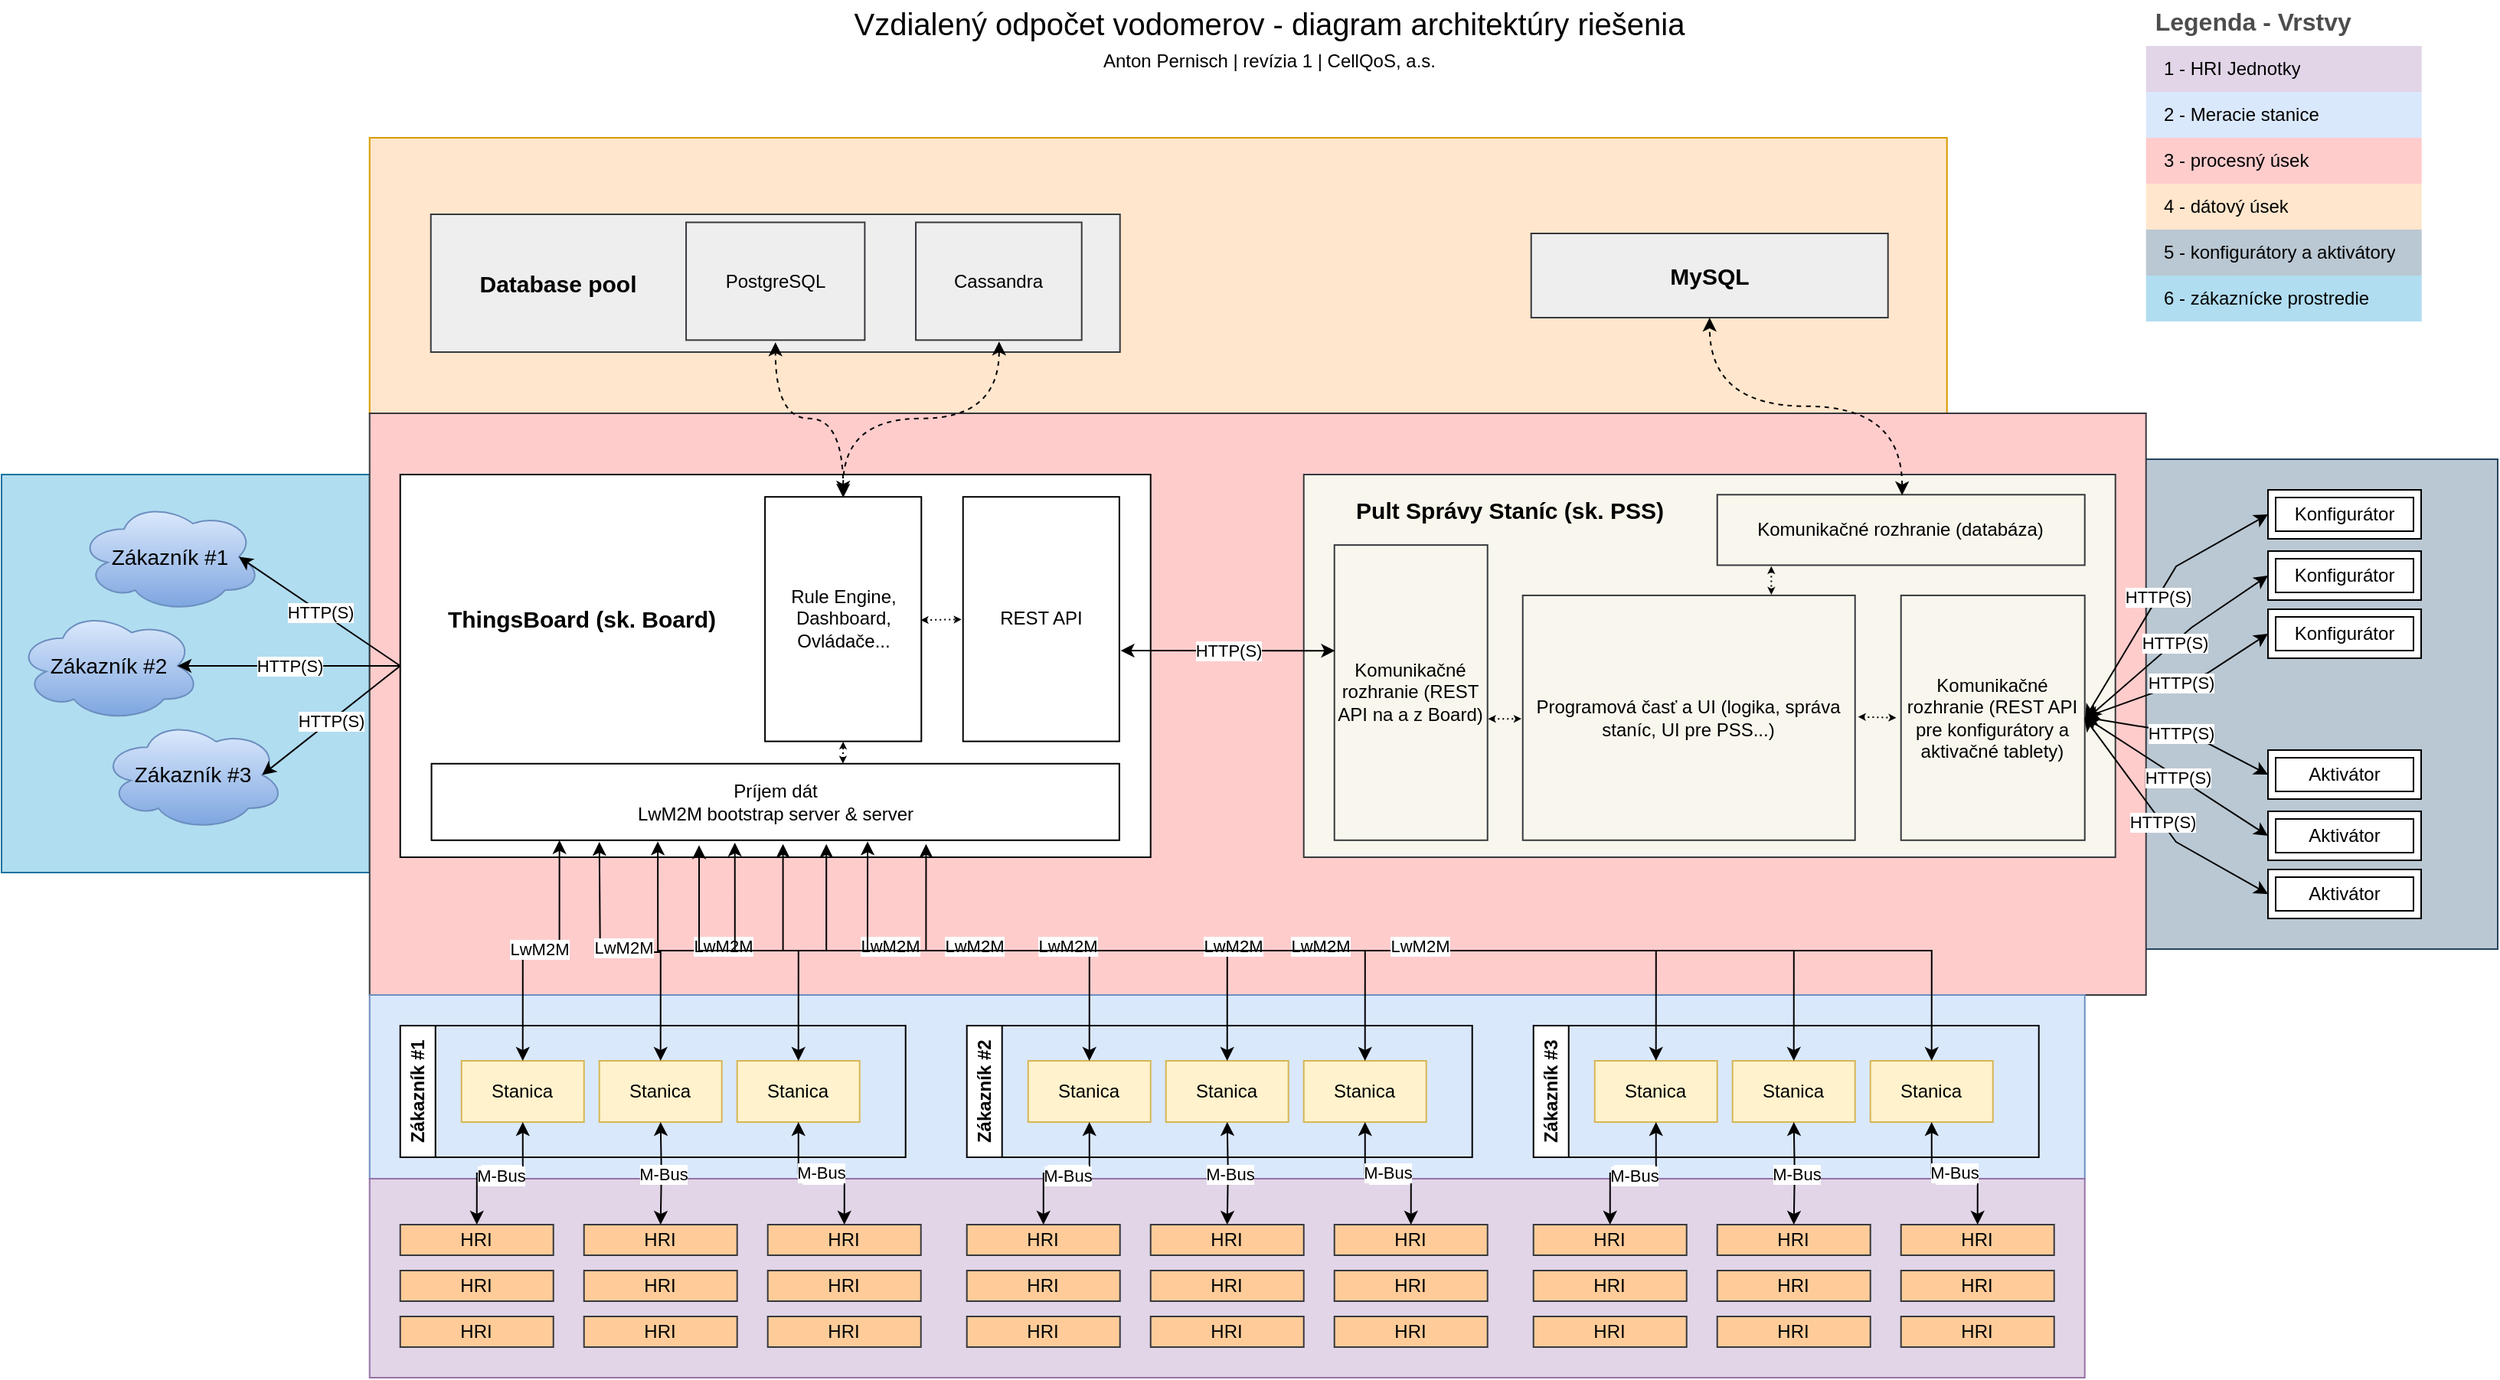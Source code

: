 <mxfile version="21.7.1" type="github">
  <diagram name="Page-1" id="n-vTJbwa5jrU47sz1mU_">
    <mxGraphModel dx="2049" dy="1117" grid="1" gridSize="10" guides="1" tooltips="1" connect="1" arrows="1" fold="1" page="1" pageScale="1" pageWidth="1654" pageHeight="1169" math="0" shadow="0">
      <root>
        <mxCell id="0" />
        <mxCell id="1" parent="0" />
        <mxCell id="zFDy8maUrEVvLOlvmagO-31" value="" style="rounded=0;whiteSpace=wrap;html=1;fillColor=#bac8d3;strokeColor=#23445d;" vertex="1" parent="1">
          <mxGeometry x="1412" y="330" width="230" height="320" as="geometry" />
        </mxCell>
        <mxCell id="oxmaoGViPWF4fEeADS45-164" value="" style="rounded=0;whiteSpace=wrap;html=1;fillColor=#b1ddf0;strokeColor=#10739e;" parent="1" vertex="1">
          <mxGeometry x="12" y="340" width="240.36" height="260" as="geometry" />
        </mxCell>
        <mxCell id="oxmaoGViPWF4fEeADS45-132" value="" style="rounded=0;whiteSpace=wrap;html=1;fillColor=#ffe6cc;strokeColor=#d79b00;" parent="1" vertex="1">
          <mxGeometry x="252.36" y="120" width="1030" height="180" as="geometry" />
        </mxCell>
        <mxCell id="oxmaoGViPWF4fEeADS45-131" value="" style="rounded=0;whiteSpace=wrap;html=1;fillColor=#ffcccc;strokeColor=#36393d;" parent="1" vertex="1">
          <mxGeometry x="252.36" y="300" width="1160" height="380" as="geometry" />
        </mxCell>
        <mxCell id="oxmaoGViPWF4fEeADS45-92" value="" style="rounded=0;whiteSpace=wrap;html=1;fillColor=#dae8fc;strokeColor=#6c8ebf;" parent="1" vertex="1">
          <mxGeometry x="252.36" y="680" width="1120" height="120" as="geometry" />
        </mxCell>
        <mxCell id="oxmaoGViPWF4fEeADS45-91" value="" style="rounded=0;whiteSpace=wrap;html=1;fillColor=#e1d5e7;strokeColor=#9673a6;" parent="1" vertex="1">
          <mxGeometry x="252.36" y="800" width="1120" height="130" as="geometry" />
        </mxCell>
        <mxCell id="oxmaoGViPWF4fEeADS45-1" value="Zákazník #1" style="swimlane;horizontal=0;whiteSpace=wrap;html=1;" parent="1" vertex="1">
          <mxGeometry x="272.36" y="700" width="330" height="86" as="geometry" />
        </mxCell>
        <mxCell id="oxmaoGViPWF4fEeADS45-14" value="Stanica" style="whiteSpace=wrap;html=1;align=center;fillColor=#fff2cc;strokeColor=#d6b656;" parent="oxmaoGViPWF4fEeADS45-1" vertex="1">
          <mxGeometry x="40" y="23" width="80" height="40" as="geometry" />
        </mxCell>
        <mxCell id="oxmaoGViPWF4fEeADS45-17" value="Stanica" style="whiteSpace=wrap;html=1;align=center;fillColor=#fff2cc;strokeColor=#d6b656;" parent="oxmaoGViPWF4fEeADS45-1" vertex="1">
          <mxGeometry x="130" y="23" width="80" height="40" as="geometry" />
        </mxCell>
        <mxCell id="oxmaoGViPWF4fEeADS45-18" value="Stanica" style="whiteSpace=wrap;html=1;align=center;fillColor=#fff2cc;strokeColor=#d6b656;" parent="oxmaoGViPWF4fEeADS45-1" vertex="1">
          <mxGeometry x="220" y="23" width="80" height="40" as="geometry" />
        </mxCell>
        <mxCell id="oxmaoGViPWF4fEeADS45-15" value="" style="group" parent="1" vertex="1" connectable="0">
          <mxGeometry x="272.36" y="830" width="100" height="80" as="geometry" />
        </mxCell>
        <mxCell id="oxmaoGViPWF4fEeADS45-9" value="HRI" style="whiteSpace=wrap;html=1;align=center;fillColor=#ffcc99;strokeColor=#36393d;" parent="oxmaoGViPWF4fEeADS45-15" vertex="1">
          <mxGeometry width="100" height="20" as="geometry" />
        </mxCell>
        <mxCell id="oxmaoGViPWF4fEeADS45-10" value="HRI" style="whiteSpace=wrap;html=1;align=center;fillColor=#ffcc99;strokeColor=#36393d;" parent="oxmaoGViPWF4fEeADS45-15" vertex="1">
          <mxGeometry y="30" width="100" height="20" as="geometry" />
        </mxCell>
        <mxCell id="oxmaoGViPWF4fEeADS45-11" value="HRI" style="whiteSpace=wrap;html=1;align=center;fillColor=#ffcc99;strokeColor=#36393d;" parent="oxmaoGViPWF4fEeADS45-15" vertex="1">
          <mxGeometry y="60" width="100" height="20" as="geometry" />
        </mxCell>
        <mxCell id="oxmaoGViPWF4fEeADS45-20" value="" style="group" parent="1" vertex="1" connectable="0">
          <mxGeometry x="392.36" y="830" width="100" height="80" as="geometry" />
        </mxCell>
        <mxCell id="oxmaoGViPWF4fEeADS45-21" value="HRI" style="whiteSpace=wrap;html=1;align=center;fillColor=#ffcc99;strokeColor=#36393d;" parent="oxmaoGViPWF4fEeADS45-20" vertex="1">
          <mxGeometry width="100" height="20" as="geometry" />
        </mxCell>
        <mxCell id="oxmaoGViPWF4fEeADS45-22" value="HRI" style="whiteSpace=wrap;html=1;align=center;fillColor=#ffcc99;strokeColor=#36393d;" parent="oxmaoGViPWF4fEeADS45-20" vertex="1">
          <mxGeometry y="30" width="100" height="20" as="geometry" />
        </mxCell>
        <mxCell id="oxmaoGViPWF4fEeADS45-23" value="HRI" style="whiteSpace=wrap;html=1;align=center;fillColor=#ffcc99;strokeColor=#36393d;" parent="oxmaoGViPWF4fEeADS45-20" vertex="1">
          <mxGeometry y="60" width="100" height="20" as="geometry" />
        </mxCell>
        <mxCell id="oxmaoGViPWF4fEeADS45-24" value="" style="group" parent="1" vertex="1" connectable="0">
          <mxGeometry x="512.36" y="830" width="100" height="80" as="geometry" />
        </mxCell>
        <mxCell id="oxmaoGViPWF4fEeADS45-25" value="HRI" style="whiteSpace=wrap;html=1;align=center;fillColor=#ffcc99;strokeColor=#36393d;" parent="oxmaoGViPWF4fEeADS45-24" vertex="1">
          <mxGeometry width="100" height="20" as="geometry" />
        </mxCell>
        <mxCell id="oxmaoGViPWF4fEeADS45-26" value="HRI" style="whiteSpace=wrap;html=1;align=center;fillColor=#ffcc99;strokeColor=#36393d;" parent="oxmaoGViPWF4fEeADS45-24" vertex="1">
          <mxGeometry y="30" width="100" height="20" as="geometry" />
        </mxCell>
        <mxCell id="oxmaoGViPWF4fEeADS45-27" value="HRI" style="whiteSpace=wrap;html=1;align=center;fillColor=#ffcc99;strokeColor=#36393d;" parent="oxmaoGViPWF4fEeADS45-24" vertex="1">
          <mxGeometry y="60" width="100" height="20" as="geometry" />
        </mxCell>
        <mxCell id="oxmaoGViPWF4fEeADS45-30" value="" style="endArrow=classic;html=1;rounded=0;exitX=0.5;exitY=0;exitDx=0;exitDy=0;entryX=0.5;entryY=1;entryDx=0;entryDy=0;edgeStyle=orthogonalEdgeStyle;startArrow=classic;startFill=1;" parent="1" source="oxmaoGViPWF4fEeADS45-9" target="oxmaoGViPWF4fEeADS45-14" edge="1">
          <mxGeometry relative="1" as="geometry">
            <mxPoint x="322.36" y="810" as="sourcePoint" />
            <mxPoint x="422.36" y="810" as="targetPoint" />
          </mxGeometry>
        </mxCell>
        <mxCell id="oxmaoGViPWF4fEeADS45-31" value="Label" style="edgeLabel;resizable=0;html=1;align=center;verticalAlign=middle;" parent="oxmaoGViPWF4fEeADS45-30" connectable="0" vertex="1">
          <mxGeometry relative="1" as="geometry" />
        </mxCell>
        <mxCell id="oxmaoGViPWF4fEeADS45-32" value="M-Bus" style="edgeLabel;html=1;align=center;verticalAlign=middle;resizable=0;points=[];" parent="oxmaoGViPWF4fEeADS45-30" vertex="1" connectable="0">
          <mxGeometry x="0.012" y="-1" relative="1" as="geometry">
            <mxPoint as="offset" />
          </mxGeometry>
        </mxCell>
        <mxCell id="oxmaoGViPWF4fEeADS45-34" value="" style="endArrow=classic;html=1;rounded=0;entryX=0.5;entryY=1;entryDx=0;entryDy=0;edgeStyle=orthogonalEdgeStyle;startArrow=classic;startFill=1;" parent="1" target="oxmaoGViPWF4fEeADS45-17" edge="1">
          <mxGeometry relative="1" as="geometry">
            <mxPoint x="442.36" y="830" as="sourcePoint" />
            <mxPoint x="412.36" y="770" as="targetPoint" />
          </mxGeometry>
        </mxCell>
        <mxCell id="oxmaoGViPWF4fEeADS45-35" value="Label" style="edgeLabel;resizable=0;html=1;align=center;verticalAlign=middle;" parent="oxmaoGViPWF4fEeADS45-34" connectable="0" vertex="1">
          <mxGeometry relative="1" as="geometry" />
        </mxCell>
        <mxCell id="oxmaoGViPWF4fEeADS45-36" value="M-Bus" style="edgeLabel;html=1;align=center;verticalAlign=middle;resizable=0;points=[];" parent="oxmaoGViPWF4fEeADS45-34" vertex="1" connectable="0">
          <mxGeometry x="0.012" y="-1" relative="1" as="geometry">
            <mxPoint as="offset" />
          </mxGeometry>
        </mxCell>
        <mxCell id="oxmaoGViPWF4fEeADS45-37" value="" style="endArrow=classic;html=1;rounded=0;entryX=0.5;entryY=1;entryDx=0;entryDy=0;edgeStyle=orthogonalEdgeStyle;startArrow=classic;startFill=1;exitX=0.5;exitY=0;exitDx=0;exitDy=0;" parent="1" source="oxmaoGViPWF4fEeADS45-25" target="oxmaoGViPWF4fEeADS45-18" edge="1">
          <mxGeometry relative="1" as="geometry">
            <mxPoint x="452.36" y="840" as="sourcePoint" />
            <mxPoint x="452.36" y="770" as="targetPoint" />
          </mxGeometry>
        </mxCell>
        <mxCell id="oxmaoGViPWF4fEeADS45-38" value="Label" style="edgeLabel;resizable=0;html=1;align=center;verticalAlign=middle;" parent="oxmaoGViPWF4fEeADS45-37" connectable="0" vertex="1">
          <mxGeometry relative="1" as="geometry" />
        </mxCell>
        <mxCell id="oxmaoGViPWF4fEeADS45-39" value="M-Bus" style="edgeLabel;html=1;align=center;verticalAlign=middle;resizable=0;points=[];" parent="oxmaoGViPWF4fEeADS45-37" vertex="1" connectable="0">
          <mxGeometry x="0.012" y="-1" relative="1" as="geometry">
            <mxPoint as="offset" />
          </mxGeometry>
        </mxCell>
        <mxCell id="oxmaoGViPWF4fEeADS45-41" value="Zákazník #2" style="swimlane;horizontal=0;whiteSpace=wrap;html=1;" parent="1" vertex="1">
          <mxGeometry x="642.36" y="700" width="330" height="86" as="geometry" />
        </mxCell>
        <mxCell id="oxmaoGViPWF4fEeADS45-42" value="Stanica" style="whiteSpace=wrap;html=1;align=center;fillColor=#fff2cc;strokeColor=#d6b656;" parent="oxmaoGViPWF4fEeADS45-41" vertex="1">
          <mxGeometry x="40" y="23" width="80" height="40" as="geometry" />
        </mxCell>
        <mxCell id="oxmaoGViPWF4fEeADS45-43" value="Stanica" style="whiteSpace=wrap;html=1;align=center;fillColor=#fff2cc;strokeColor=#d6b656;" parent="oxmaoGViPWF4fEeADS45-41" vertex="1">
          <mxGeometry x="130" y="23" width="80" height="40" as="geometry" />
        </mxCell>
        <mxCell id="oxmaoGViPWF4fEeADS45-44" value="Stanica" style="whiteSpace=wrap;html=1;align=center;fillColor=#fff2cc;strokeColor=#d6b656;" parent="oxmaoGViPWF4fEeADS45-41" vertex="1">
          <mxGeometry x="220" y="23" width="80" height="40" as="geometry" />
        </mxCell>
        <mxCell id="oxmaoGViPWF4fEeADS45-45" value="" style="group" parent="1" vertex="1" connectable="0">
          <mxGeometry x="642.36" y="830" width="100" height="80" as="geometry" />
        </mxCell>
        <mxCell id="oxmaoGViPWF4fEeADS45-46" value="HRI" style="whiteSpace=wrap;html=1;align=center;fillColor=#ffcc99;strokeColor=#36393d;" parent="oxmaoGViPWF4fEeADS45-45" vertex="1">
          <mxGeometry width="100" height="20" as="geometry" />
        </mxCell>
        <mxCell id="oxmaoGViPWF4fEeADS45-47" value="HRI" style="whiteSpace=wrap;html=1;align=center;fillColor=#ffcc99;strokeColor=#36393d;" parent="oxmaoGViPWF4fEeADS45-45" vertex="1">
          <mxGeometry y="30" width="100" height="20" as="geometry" />
        </mxCell>
        <mxCell id="oxmaoGViPWF4fEeADS45-48" value="HRI" style="whiteSpace=wrap;html=1;align=center;fillColor=#ffcc99;strokeColor=#36393d;" parent="oxmaoGViPWF4fEeADS45-45" vertex="1">
          <mxGeometry y="60" width="100" height="20" as="geometry" />
        </mxCell>
        <mxCell id="oxmaoGViPWF4fEeADS45-49" value="" style="group" parent="1" vertex="1" connectable="0">
          <mxGeometry x="762.36" y="830" width="100" height="80" as="geometry" />
        </mxCell>
        <mxCell id="oxmaoGViPWF4fEeADS45-50" value="HRI" style="whiteSpace=wrap;html=1;align=center;fillColor=#ffcc99;strokeColor=#36393d;" parent="oxmaoGViPWF4fEeADS45-49" vertex="1">
          <mxGeometry width="100" height="20" as="geometry" />
        </mxCell>
        <mxCell id="oxmaoGViPWF4fEeADS45-51" value="HRI" style="whiteSpace=wrap;html=1;align=center;fillColor=#ffcc99;strokeColor=#36393d;" parent="oxmaoGViPWF4fEeADS45-49" vertex="1">
          <mxGeometry y="30" width="100" height="20" as="geometry" />
        </mxCell>
        <mxCell id="oxmaoGViPWF4fEeADS45-52" value="HRI" style="whiteSpace=wrap;html=1;align=center;fillColor=#ffcc99;strokeColor=#36393d;" parent="oxmaoGViPWF4fEeADS45-49" vertex="1">
          <mxGeometry y="60" width="100" height="20" as="geometry" />
        </mxCell>
        <mxCell id="oxmaoGViPWF4fEeADS45-53" value="" style="group" parent="1" vertex="1" connectable="0">
          <mxGeometry x="882.36" y="830" width="100" height="80" as="geometry" />
        </mxCell>
        <mxCell id="oxmaoGViPWF4fEeADS45-54" value="HRI" style="whiteSpace=wrap;html=1;align=center;fillColor=#ffcc99;strokeColor=#36393d;" parent="oxmaoGViPWF4fEeADS45-53" vertex="1">
          <mxGeometry width="100" height="20" as="geometry" />
        </mxCell>
        <mxCell id="oxmaoGViPWF4fEeADS45-55" value="HRI" style="whiteSpace=wrap;html=1;align=center;fillColor=#ffcc99;strokeColor=#36393d;" parent="oxmaoGViPWF4fEeADS45-53" vertex="1">
          <mxGeometry y="30" width="100" height="20" as="geometry" />
        </mxCell>
        <mxCell id="oxmaoGViPWF4fEeADS45-56" value="HRI" style="whiteSpace=wrap;html=1;align=center;fillColor=#ffcc99;strokeColor=#36393d;" parent="oxmaoGViPWF4fEeADS45-53" vertex="1">
          <mxGeometry y="60" width="100" height="20" as="geometry" />
        </mxCell>
        <mxCell id="oxmaoGViPWF4fEeADS45-57" value="" style="endArrow=classic;html=1;rounded=0;exitX=0.5;exitY=0;exitDx=0;exitDy=0;entryX=0.5;entryY=1;entryDx=0;entryDy=0;edgeStyle=orthogonalEdgeStyle;startArrow=classic;startFill=1;" parent="1" source="oxmaoGViPWF4fEeADS45-46" target="oxmaoGViPWF4fEeADS45-42" edge="1">
          <mxGeometry relative="1" as="geometry">
            <mxPoint x="692.36" y="810" as="sourcePoint" />
            <mxPoint x="792.36" y="810" as="targetPoint" />
          </mxGeometry>
        </mxCell>
        <mxCell id="oxmaoGViPWF4fEeADS45-58" value="Label" style="edgeLabel;resizable=0;html=1;align=center;verticalAlign=middle;" parent="oxmaoGViPWF4fEeADS45-57" connectable="0" vertex="1">
          <mxGeometry relative="1" as="geometry" />
        </mxCell>
        <mxCell id="oxmaoGViPWF4fEeADS45-59" value="M-Bus" style="edgeLabel;html=1;align=center;verticalAlign=middle;resizable=0;points=[];" parent="oxmaoGViPWF4fEeADS45-57" vertex="1" connectable="0">
          <mxGeometry x="0.012" y="-1" relative="1" as="geometry">
            <mxPoint as="offset" />
          </mxGeometry>
        </mxCell>
        <mxCell id="oxmaoGViPWF4fEeADS45-60" value="" style="endArrow=classic;html=1;rounded=0;entryX=0.5;entryY=1;entryDx=0;entryDy=0;edgeStyle=orthogonalEdgeStyle;startArrow=classic;startFill=1;" parent="1" target="oxmaoGViPWF4fEeADS45-43" edge="1">
          <mxGeometry relative="1" as="geometry">
            <mxPoint x="812.36" y="830" as="sourcePoint" />
            <mxPoint x="782.36" y="770" as="targetPoint" />
          </mxGeometry>
        </mxCell>
        <mxCell id="oxmaoGViPWF4fEeADS45-61" value="Label" style="edgeLabel;resizable=0;html=1;align=center;verticalAlign=middle;" parent="oxmaoGViPWF4fEeADS45-60" connectable="0" vertex="1">
          <mxGeometry relative="1" as="geometry" />
        </mxCell>
        <mxCell id="oxmaoGViPWF4fEeADS45-62" value="M-Bus" style="edgeLabel;html=1;align=center;verticalAlign=middle;resizable=0;points=[];" parent="oxmaoGViPWF4fEeADS45-60" vertex="1" connectable="0">
          <mxGeometry x="0.012" y="-1" relative="1" as="geometry">
            <mxPoint as="offset" />
          </mxGeometry>
        </mxCell>
        <mxCell id="oxmaoGViPWF4fEeADS45-63" value="" style="endArrow=classic;html=1;rounded=0;entryX=0.5;entryY=1;entryDx=0;entryDy=0;edgeStyle=orthogonalEdgeStyle;startArrow=classic;startFill=1;exitX=0.5;exitY=0;exitDx=0;exitDy=0;" parent="1" source="oxmaoGViPWF4fEeADS45-54" target="oxmaoGViPWF4fEeADS45-44" edge="1">
          <mxGeometry relative="1" as="geometry">
            <mxPoint x="822.36" y="840" as="sourcePoint" />
            <mxPoint x="822.36" y="770" as="targetPoint" />
          </mxGeometry>
        </mxCell>
        <mxCell id="oxmaoGViPWF4fEeADS45-64" value="Label" style="edgeLabel;resizable=0;html=1;align=center;verticalAlign=middle;" parent="oxmaoGViPWF4fEeADS45-63" connectable="0" vertex="1">
          <mxGeometry relative="1" as="geometry" />
        </mxCell>
        <mxCell id="oxmaoGViPWF4fEeADS45-65" value="M-Bus" style="edgeLabel;html=1;align=center;verticalAlign=middle;resizable=0;points=[];" parent="oxmaoGViPWF4fEeADS45-63" vertex="1" connectable="0">
          <mxGeometry x="0.012" y="-1" relative="1" as="geometry">
            <mxPoint as="offset" />
          </mxGeometry>
        </mxCell>
        <mxCell id="oxmaoGViPWF4fEeADS45-66" value="Zákazník #3" style="swimlane;horizontal=0;whiteSpace=wrap;html=1;" parent="1" vertex="1">
          <mxGeometry x="1012.36" y="700" width="330" height="86" as="geometry" />
        </mxCell>
        <mxCell id="oxmaoGViPWF4fEeADS45-67" value="Stanica" style="whiteSpace=wrap;html=1;align=center;fillColor=#fff2cc;strokeColor=#d6b656;" parent="oxmaoGViPWF4fEeADS45-66" vertex="1">
          <mxGeometry x="40" y="23" width="80" height="40" as="geometry" />
        </mxCell>
        <mxCell id="oxmaoGViPWF4fEeADS45-68" value="Stanica" style="whiteSpace=wrap;html=1;align=center;fillColor=#fff2cc;strokeColor=#d6b656;" parent="oxmaoGViPWF4fEeADS45-66" vertex="1">
          <mxGeometry x="130" y="23" width="80" height="40" as="geometry" />
        </mxCell>
        <mxCell id="oxmaoGViPWF4fEeADS45-69" value="Stanica" style="whiteSpace=wrap;html=1;align=center;fillColor=#fff2cc;strokeColor=#d6b656;" parent="oxmaoGViPWF4fEeADS45-66" vertex="1">
          <mxGeometry x="220" y="23" width="80" height="40" as="geometry" />
        </mxCell>
        <mxCell id="oxmaoGViPWF4fEeADS45-70" value="" style="group" parent="1" vertex="1" connectable="0">
          <mxGeometry x="1012.36" y="830" width="100" height="80" as="geometry" />
        </mxCell>
        <mxCell id="oxmaoGViPWF4fEeADS45-71" value="HRI" style="whiteSpace=wrap;html=1;align=center;fillColor=#ffcc99;strokeColor=#36393d;" parent="oxmaoGViPWF4fEeADS45-70" vertex="1">
          <mxGeometry width="100" height="20" as="geometry" />
        </mxCell>
        <mxCell id="oxmaoGViPWF4fEeADS45-72" value="HRI" style="whiteSpace=wrap;html=1;align=center;fillColor=#ffcc99;strokeColor=#36393d;" parent="oxmaoGViPWF4fEeADS45-70" vertex="1">
          <mxGeometry y="30" width="100" height="20" as="geometry" />
        </mxCell>
        <mxCell id="oxmaoGViPWF4fEeADS45-73" value="HRI" style="whiteSpace=wrap;html=1;align=center;fillColor=#ffcc99;strokeColor=#36393d;" parent="oxmaoGViPWF4fEeADS45-70" vertex="1">
          <mxGeometry y="60" width="100" height="20" as="geometry" />
        </mxCell>
        <mxCell id="oxmaoGViPWF4fEeADS45-74" value="" style="group" parent="1" vertex="1" connectable="0">
          <mxGeometry x="1132.36" y="830" width="100" height="80" as="geometry" />
        </mxCell>
        <mxCell id="oxmaoGViPWF4fEeADS45-75" value="HRI" style="whiteSpace=wrap;html=1;align=center;fillColor=#ffcc99;strokeColor=#36393d;" parent="oxmaoGViPWF4fEeADS45-74" vertex="1">
          <mxGeometry width="100" height="20" as="geometry" />
        </mxCell>
        <mxCell id="oxmaoGViPWF4fEeADS45-76" value="HRI" style="whiteSpace=wrap;html=1;align=center;fillColor=#ffcc99;strokeColor=#36393d;" parent="oxmaoGViPWF4fEeADS45-74" vertex="1">
          <mxGeometry y="30" width="100" height="20" as="geometry" />
        </mxCell>
        <mxCell id="oxmaoGViPWF4fEeADS45-77" value="HRI" style="whiteSpace=wrap;html=1;align=center;fillColor=#ffcc99;strokeColor=#36393d;" parent="oxmaoGViPWF4fEeADS45-74" vertex="1">
          <mxGeometry y="60" width="100" height="20" as="geometry" />
        </mxCell>
        <mxCell id="oxmaoGViPWF4fEeADS45-78" value="" style="group" parent="1" vertex="1" connectable="0">
          <mxGeometry x="1252.36" y="830" width="100" height="80" as="geometry" />
        </mxCell>
        <mxCell id="oxmaoGViPWF4fEeADS45-79" value="HRI" style="whiteSpace=wrap;html=1;align=center;fillColor=#ffcc99;strokeColor=#36393d;" parent="oxmaoGViPWF4fEeADS45-78" vertex="1">
          <mxGeometry width="100" height="20" as="geometry" />
        </mxCell>
        <mxCell id="oxmaoGViPWF4fEeADS45-80" value="HRI" style="whiteSpace=wrap;html=1;align=center;fillColor=#ffcc99;strokeColor=#36393d;" parent="oxmaoGViPWF4fEeADS45-78" vertex="1">
          <mxGeometry y="30" width="100" height="20" as="geometry" />
        </mxCell>
        <mxCell id="oxmaoGViPWF4fEeADS45-81" value="HRI" style="whiteSpace=wrap;html=1;align=center;fillColor=#ffcc99;strokeColor=#36393d;" parent="oxmaoGViPWF4fEeADS45-78" vertex="1">
          <mxGeometry y="60" width="100" height="20" as="geometry" />
        </mxCell>
        <mxCell id="oxmaoGViPWF4fEeADS45-82" value="" style="endArrow=classic;html=1;rounded=0;exitX=0.5;exitY=0;exitDx=0;exitDy=0;entryX=0.5;entryY=1;entryDx=0;entryDy=0;edgeStyle=orthogonalEdgeStyle;startArrow=classic;startFill=1;" parent="1" source="oxmaoGViPWF4fEeADS45-71" target="oxmaoGViPWF4fEeADS45-67" edge="1">
          <mxGeometry relative="1" as="geometry">
            <mxPoint x="1062.36" y="810" as="sourcePoint" />
            <mxPoint x="1162.36" y="810" as="targetPoint" />
          </mxGeometry>
        </mxCell>
        <mxCell id="oxmaoGViPWF4fEeADS45-83" value="Label" style="edgeLabel;resizable=0;html=1;align=center;verticalAlign=middle;" parent="oxmaoGViPWF4fEeADS45-82" connectable="0" vertex="1">
          <mxGeometry relative="1" as="geometry" />
        </mxCell>
        <mxCell id="oxmaoGViPWF4fEeADS45-84" value="M-Bus" style="edgeLabel;html=1;align=center;verticalAlign=middle;resizable=0;points=[];" parent="oxmaoGViPWF4fEeADS45-82" vertex="1" connectable="0">
          <mxGeometry x="0.012" y="-1" relative="1" as="geometry">
            <mxPoint as="offset" />
          </mxGeometry>
        </mxCell>
        <mxCell id="oxmaoGViPWF4fEeADS45-85" value="" style="endArrow=classic;html=1;rounded=0;entryX=0.5;entryY=1;entryDx=0;entryDy=0;edgeStyle=orthogonalEdgeStyle;startArrow=classic;startFill=1;" parent="1" target="oxmaoGViPWF4fEeADS45-68" edge="1">
          <mxGeometry relative="1" as="geometry">
            <mxPoint x="1182.36" y="830" as="sourcePoint" />
            <mxPoint x="1152.36" y="770" as="targetPoint" />
          </mxGeometry>
        </mxCell>
        <mxCell id="oxmaoGViPWF4fEeADS45-86" value="Label" style="edgeLabel;resizable=0;html=1;align=center;verticalAlign=middle;" parent="oxmaoGViPWF4fEeADS45-85" connectable="0" vertex="1">
          <mxGeometry relative="1" as="geometry" />
        </mxCell>
        <mxCell id="oxmaoGViPWF4fEeADS45-87" value="M-Bus" style="edgeLabel;html=1;align=center;verticalAlign=middle;resizable=0;points=[];" parent="oxmaoGViPWF4fEeADS45-85" vertex="1" connectable="0">
          <mxGeometry x="0.012" y="-1" relative="1" as="geometry">
            <mxPoint as="offset" />
          </mxGeometry>
        </mxCell>
        <mxCell id="oxmaoGViPWF4fEeADS45-88" value="" style="endArrow=classic;html=1;rounded=0;entryX=0.5;entryY=1;entryDx=0;entryDy=0;edgeStyle=orthogonalEdgeStyle;startArrow=classic;startFill=1;exitX=0.5;exitY=0;exitDx=0;exitDy=0;" parent="1" source="oxmaoGViPWF4fEeADS45-79" target="oxmaoGViPWF4fEeADS45-69" edge="1">
          <mxGeometry relative="1" as="geometry">
            <mxPoint x="1192.36" y="840" as="sourcePoint" />
            <mxPoint x="1192.36" y="770" as="targetPoint" />
          </mxGeometry>
        </mxCell>
        <mxCell id="oxmaoGViPWF4fEeADS45-89" value="Label" style="edgeLabel;resizable=0;html=1;align=center;verticalAlign=middle;" parent="oxmaoGViPWF4fEeADS45-88" connectable="0" vertex="1">
          <mxGeometry relative="1" as="geometry" />
        </mxCell>
        <mxCell id="oxmaoGViPWF4fEeADS45-90" value="M-Bus" style="edgeLabel;html=1;align=center;verticalAlign=middle;resizable=0;points=[];" parent="oxmaoGViPWF4fEeADS45-88" vertex="1" connectable="0">
          <mxGeometry x="0.012" y="-1" relative="1" as="geometry">
            <mxPoint as="offset" />
          </mxGeometry>
        </mxCell>
        <mxCell id="oxmaoGViPWF4fEeADS45-93" value="Legenda - Vrstvy" style="shape=table;startSize=30;container=1;collapsible=0;childLayout=tableLayout;fontSize=16;align=left;verticalAlign=top;fillColor=none;strokeColor=none;fontColor=#4D4D4D;fontStyle=1;spacingLeft=6;spacing=0;resizable=0;" parent="1" vertex="1">
          <mxGeometry x="1412.36" y="30" width="180" height="210" as="geometry" />
        </mxCell>
        <mxCell id="oxmaoGViPWF4fEeADS45-94" value="" style="shape=tableRow;horizontal=0;startSize=0;swimlaneHead=0;swimlaneBody=0;strokeColor=inherit;top=0;left=0;bottom=0;right=0;collapsible=0;dropTarget=0;fillColor=none;points=[[0,0.5],[1,0.5]];portConstraint=eastwest;fontSize=12;" parent="oxmaoGViPWF4fEeADS45-93" vertex="1">
          <mxGeometry y="30" width="180" height="30" as="geometry" />
        </mxCell>
        <mxCell id="oxmaoGViPWF4fEeADS45-95" value="1 - HRI Jednotky" style="shape=partialRectangle;html=1;whiteSpace=wrap;connectable=0;strokeColor=#9673a6;overflow=hidden;fillColor=#e1d5e7;top=0;left=0;bottom=0;right=0;pointerEvents=1;fontSize=12;align=left;spacingLeft=10;spacingRight=4;" parent="oxmaoGViPWF4fEeADS45-94" vertex="1">
          <mxGeometry width="180" height="30" as="geometry">
            <mxRectangle width="180" height="30" as="alternateBounds" />
          </mxGeometry>
        </mxCell>
        <mxCell id="oxmaoGViPWF4fEeADS45-96" value="" style="shape=tableRow;horizontal=0;startSize=0;swimlaneHead=0;swimlaneBody=0;strokeColor=inherit;top=0;left=0;bottom=0;right=0;collapsible=0;dropTarget=0;fillColor=none;points=[[0,0.5],[1,0.5]];portConstraint=eastwest;fontSize=12;" parent="oxmaoGViPWF4fEeADS45-93" vertex="1">
          <mxGeometry y="60" width="180" height="30" as="geometry" />
        </mxCell>
        <mxCell id="oxmaoGViPWF4fEeADS45-97" value="2 - Meracie stanice" style="shape=partialRectangle;html=1;whiteSpace=wrap;connectable=0;strokeColor=#6c8ebf;overflow=hidden;fillColor=#dae8fc;top=0;left=0;bottom=0;right=0;pointerEvents=1;fontSize=12;align=left;spacingLeft=10;spacingRight=4;" parent="oxmaoGViPWF4fEeADS45-96" vertex="1">
          <mxGeometry width="180" height="30" as="geometry">
            <mxRectangle width="180" height="30" as="alternateBounds" />
          </mxGeometry>
        </mxCell>
        <mxCell id="oxmaoGViPWF4fEeADS45-98" value="" style="shape=tableRow;horizontal=0;startSize=0;swimlaneHead=0;swimlaneBody=0;strokeColor=inherit;top=0;left=0;bottom=0;right=0;collapsible=0;dropTarget=0;fillColor=none;points=[[0,0.5],[1,0.5]];portConstraint=eastwest;fontSize=12;" parent="oxmaoGViPWF4fEeADS45-93" vertex="1">
          <mxGeometry y="90" width="180" height="30" as="geometry" />
        </mxCell>
        <mxCell id="oxmaoGViPWF4fEeADS45-99" value="3 - procesný úsek" style="shape=partialRectangle;html=1;whiteSpace=wrap;connectable=0;strokeColor=#36393d;overflow=hidden;fillColor=#ffcccc;top=0;left=0;bottom=0;right=0;pointerEvents=1;fontSize=12;align=left;spacingLeft=10;spacingRight=4;" parent="oxmaoGViPWF4fEeADS45-98" vertex="1">
          <mxGeometry width="180" height="30" as="geometry">
            <mxRectangle width="180" height="30" as="alternateBounds" />
          </mxGeometry>
        </mxCell>
        <mxCell id="oxmaoGViPWF4fEeADS45-100" value="" style="shape=tableRow;horizontal=0;startSize=0;swimlaneHead=0;swimlaneBody=0;strokeColor=inherit;top=0;left=0;bottom=0;right=0;collapsible=0;dropTarget=0;fillColor=none;points=[[0,0.5],[1,0.5]];portConstraint=eastwest;fontSize=12;" parent="oxmaoGViPWF4fEeADS45-93" vertex="1">
          <mxGeometry y="120" width="180" height="30" as="geometry" />
        </mxCell>
        <mxCell id="oxmaoGViPWF4fEeADS45-101" value="4 - dátový úsek" style="shape=partialRectangle;html=1;whiteSpace=wrap;connectable=0;strokeColor=#d79b00;overflow=hidden;fillColor=#ffe6cc;top=0;left=0;bottom=0;right=0;pointerEvents=1;fontSize=12;align=left;spacingLeft=10;spacingRight=4;" parent="oxmaoGViPWF4fEeADS45-100" vertex="1">
          <mxGeometry width="180" height="30" as="geometry">
            <mxRectangle width="180" height="30" as="alternateBounds" />
          </mxGeometry>
        </mxCell>
        <mxCell id="oxmaoGViPWF4fEeADS45-102" value="" style="shape=tableRow;horizontal=0;startSize=0;swimlaneHead=0;swimlaneBody=0;strokeColor=inherit;top=0;left=0;bottom=0;right=0;collapsible=0;dropTarget=0;fillColor=none;points=[[0,0.5],[1,0.5]];portConstraint=eastwest;fontSize=12;" parent="oxmaoGViPWF4fEeADS45-93" vertex="1">
          <mxGeometry y="150" width="180" height="30" as="geometry" />
        </mxCell>
        <mxCell id="oxmaoGViPWF4fEeADS45-103" value="5 - konfigurátory a aktivátory" style="shape=partialRectangle;html=1;whiteSpace=wrap;connectable=0;strokeColor=#23445d;overflow=hidden;fillColor=#bac8d3;top=0;left=0;bottom=0;right=0;pointerEvents=1;fontSize=12;align=left;spacingLeft=10;spacingRight=4;" parent="oxmaoGViPWF4fEeADS45-102" vertex="1">
          <mxGeometry width="180" height="30" as="geometry">
            <mxRectangle width="180" height="30" as="alternateBounds" />
          </mxGeometry>
        </mxCell>
        <mxCell id="oxmaoGViPWF4fEeADS45-104" value="" style="shape=tableRow;horizontal=0;startSize=0;swimlaneHead=0;swimlaneBody=0;strokeColor=inherit;top=0;left=0;bottom=0;right=0;collapsible=0;dropTarget=0;fillColor=none;points=[[0,0.5],[1,0.5]];portConstraint=eastwest;fontSize=12;" parent="oxmaoGViPWF4fEeADS45-93" vertex="1">
          <mxGeometry y="180" width="180" height="30" as="geometry" />
        </mxCell>
        <mxCell id="oxmaoGViPWF4fEeADS45-105" value="6 - zákaznícke prostredie" style="shape=partialRectangle;html=1;whiteSpace=wrap;connectable=0;strokeColor=#10739e;overflow=hidden;fillColor=#b1ddf0;top=0;left=0;bottom=0;right=0;pointerEvents=1;fontSize=12;align=left;spacingLeft=10;spacingRight=4;" parent="oxmaoGViPWF4fEeADS45-104" vertex="1">
          <mxGeometry width="180" height="30" as="geometry">
            <mxRectangle width="180" height="30" as="alternateBounds" />
          </mxGeometry>
        </mxCell>
        <mxCell id="oxmaoGViPWF4fEeADS45-106" value="" style="rounded=0;absoluteArcSize=1;html=1;arcSize=10;" parent="1" vertex="1">
          <mxGeometry x="272.36" y="340" width="490" height="250" as="geometry" />
        </mxCell>
        <mxCell id="oxmaoGViPWF4fEeADS45-107" value="&lt;span style=&quot;font-size: 15px;&quot;&gt;&lt;b&gt;ThingsBoard (sk. Board)&lt;/b&gt;&lt;/span&gt;" style="html=1;shape=mxgraph.er.anchor;whiteSpace=wrap;" parent="oxmaoGViPWF4fEeADS45-106" vertex="1">
          <mxGeometry width="238.194" height="188.889" as="geometry" />
        </mxCell>
        <mxCell id="oxmaoGViPWF4fEeADS45-108" value="Rule Engine, Dashboard, Ovládače..." style="rounded=0;absoluteArcSize=1;html=1;arcSize=10;whiteSpace=wrap;points=[];strokeColor=inherit;fillColor=inherit;" parent="oxmaoGViPWF4fEeADS45-106" vertex="1">
          <mxGeometry x="238.194" y="14.583" width="102.083" height="159.722" as="geometry" />
        </mxCell>
        <mxCell id="oxmaoGViPWF4fEeADS45-109" value="Príjem dát&lt;br&gt;LwM2M bootstrap server &amp;amp; server" style="rounded=0;absoluteArcSize=1;html=1;arcSize=10;whiteSpace=wrap;points=[];strokeColor=inherit;fillColor=inherit;" parent="oxmaoGViPWF4fEeADS45-106" vertex="1">
          <mxGeometry x="20.417" y="188.889" width="449.167" height="50" as="geometry" />
        </mxCell>
        <mxCell id="oxmaoGViPWF4fEeADS45-110" value="REST API" style="rounded=0;absoluteArcSize=1;html=1;arcSize=10;whiteSpace=wrap;points=[];strokeColor=inherit;fillColor=inherit;" parent="oxmaoGViPWF4fEeADS45-106" vertex="1">
          <mxGeometry x="367.5" y="14.583" width="102.083" height="159.722" as="geometry" />
        </mxCell>
        <mxCell id="oxmaoGViPWF4fEeADS45-153" value="" style="endArrow=classic;startArrow=classic;html=1;entryX=0.5;entryY=1.001;entryDx=0;entryDy=0;entryPerimeter=0;exitX=0.598;exitY=-0.001;exitDx=0;exitDy=0;exitPerimeter=0;dashed=1;dashPattern=1 2;endSize=2;startSize=2;rounded=0;" parent="oxmaoGViPWF4fEeADS45-106" source="oxmaoGViPWF4fEeADS45-109" target="oxmaoGViPWF4fEeADS45-108" edge="1">
          <mxGeometry width="50" height="50" relative="1" as="geometry">
            <mxPoint x="240" y="220" as="sourcePoint" />
            <mxPoint x="290" y="170" as="targetPoint" />
          </mxGeometry>
        </mxCell>
        <mxCell id="oxmaoGViPWF4fEeADS45-154" value="" style="endArrow=classic;startArrow=classic;html=1;entryX=-0.01;entryY=0.501;entryDx=0;entryDy=0;entryPerimeter=0;exitX=0.996;exitY=0.504;exitDx=0;exitDy=0;exitPerimeter=0;dashed=1;dashPattern=1 2;endSize=2;startSize=2;rounded=0;" parent="oxmaoGViPWF4fEeADS45-106" source="oxmaoGViPWF4fEeADS45-108" target="oxmaoGViPWF4fEeADS45-110" edge="1">
          <mxGeometry width="50" height="50" relative="1" as="geometry">
            <mxPoint x="253" y="198" as="sourcePoint" />
            <mxPoint x="299" y="184" as="targetPoint" />
          </mxGeometry>
        </mxCell>
        <mxCell id="oxmaoGViPWF4fEeADS45-111" value="" style="rounded=0;absoluteArcSize=1;html=1;arcSize=10;fillColor=#eeeeee;strokeColor=#36393d;" parent="1" vertex="1">
          <mxGeometry x="292.36" y="170" width="450" height="90" as="geometry" />
        </mxCell>
        <mxCell id="oxmaoGViPWF4fEeADS45-112" value="&lt;span style=&quot;font-size: 15px;&quot;&gt;&lt;b&gt;Database pool&lt;/b&gt;&lt;/span&gt;" style="html=1;shape=mxgraph.er.anchor;whiteSpace=wrap;" parent="oxmaoGViPWF4fEeADS45-111" vertex="1">
          <mxGeometry width="166.667" height="90" as="geometry" />
        </mxCell>
        <mxCell id="oxmaoGViPWF4fEeADS45-113" value="PostgreSQL" style="rounded=0;absoluteArcSize=1;html=1;arcSize=10;whiteSpace=wrap;points=[];strokeColor=inherit;fillColor=inherit;" parent="oxmaoGViPWF4fEeADS45-111" vertex="1">
          <mxGeometry x="166.667" y="5.251" width="116.667" height="76.923" as="geometry" />
        </mxCell>
        <mxCell id="oxmaoGViPWF4fEeADS45-115" value="Cassandra" style="rounded=0;absoluteArcSize=1;html=1;arcSize=10;whiteSpace=wrap;points=[];strokeColor=inherit;fillColor=inherit;" parent="oxmaoGViPWF4fEeADS45-111" vertex="1">
          <mxGeometry x="316.667" y="5.251" width="108.333" height="76.923" as="geometry" />
        </mxCell>
        <mxCell id="oxmaoGViPWF4fEeADS45-116" value="" style="endArrow=classic;startArrow=classic;html=1;entryX=0.5;entryY=1.019;entryDx=0;entryDy=0;entryPerimeter=0;exitX=0.5;exitY=0.003;exitDx=0;exitDy=0;exitPerimeter=0;edgeStyle=orthogonalEdgeStyle;dashed=1;curved=1;" parent="1" source="oxmaoGViPWF4fEeADS45-108" target="oxmaoGViPWF4fEeADS45-113" edge="1">
          <mxGeometry width="50" height="50" relative="1" as="geometry">
            <mxPoint x="662.36" y="170" as="sourcePoint" />
            <mxPoint x="662.36" y="160" as="targetPoint" />
          </mxGeometry>
        </mxCell>
        <mxCell id="oxmaoGViPWF4fEeADS45-117" value="" style="endArrow=classic;startArrow=classic;html=1;entryX=0.502;entryY=1.012;entryDx=0;entryDy=0;entryPerimeter=0;exitX=0.5;exitY=-0.009;exitDx=0;exitDy=0;exitPerimeter=0;edgeStyle=orthogonalEdgeStyle;dashed=1;curved=1;" parent="1" source="oxmaoGViPWF4fEeADS45-108" target="oxmaoGViPWF4fEeADS45-115" edge="1">
          <mxGeometry width="50" height="50" relative="1" as="geometry">
            <mxPoint x="707.36" y="243" as="sourcePoint" />
            <mxPoint x="627.36" y="128" as="targetPoint" />
          </mxGeometry>
        </mxCell>
        <mxCell id="oxmaoGViPWF4fEeADS45-118" value="" style="rounded=0;absoluteArcSize=1;html=1;arcSize=10;fillColor=#f9f7ed;strokeColor=#36393d;" parent="1" vertex="1">
          <mxGeometry x="862.36" y="340" width="530" height="250" as="geometry" />
        </mxCell>
        <mxCell id="oxmaoGViPWF4fEeADS45-119" value="&lt;span style=&quot;font-size: 15px;&quot;&gt;&lt;b&gt;Pult Správy Staníc (sk. PSS)&lt;/b&gt;&lt;/span&gt;" style="html=1;shape=mxgraph.er.anchor;whiteSpace=wrap;" parent="oxmaoGViPWF4fEeADS45-118" vertex="1">
          <mxGeometry width="270" height="46.053" as="geometry" />
        </mxCell>
        <mxCell id="oxmaoGViPWF4fEeADS45-121" value="Komunikačné rozhranie (REST API na a z Board)" style="rounded=0;absoluteArcSize=1;html=1;arcSize=10;whiteSpace=wrap;points=[];strokeColor=inherit;fillColor=inherit;" parent="oxmaoGViPWF4fEeADS45-118" vertex="1">
          <mxGeometry x="20" y="46.053" width="100" height="192.836" as="geometry" />
        </mxCell>
        <mxCell id="oxmaoGViPWF4fEeADS45-123" value="Komunikačné rozhranie (databáza)" style="rounded=0;absoluteArcSize=1;html=1;arcSize=10;whiteSpace=wrap;points=[];strokeColor=inherit;fillColor=inherit;" parent="oxmaoGViPWF4fEeADS45-118" vertex="1">
          <mxGeometry x="270" y="13.158" width="240" height="46.053" as="geometry" />
        </mxCell>
        <mxCell id="oxmaoGViPWF4fEeADS45-128" value="Komunikačné rozhranie (REST API pre konfigurátory a aktivačné tablety)" style="rounded=0;absoluteArcSize=1;html=1;arcSize=10;whiteSpace=wrap;points=[];strokeColor=inherit;fillColor=inherit;" parent="oxmaoGViPWF4fEeADS45-118" vertex="1">
          <mxGeometry x="390" y="78.947" width="120" height="159.941" as="geometry" />
        </mxCell>
        <mxCell id="oxmaoGViPWF4fEeADS45-129" value="Programová časť a UI (logika, správa staníc, UI pre PSS...)" style="rounded=0;absoluteArcSize=1;html=1;arcSize=10;whiteSpace=wrap;points=[];strokeColor=inherit;fillColor=inherit;" parent="oxmaoGViPWF4fEeADS45-118" vertex="1">
          <mxGeometry x="143" y="78.947" width="217" height="159.941" as="geometry" />
        </mxCell>
        <mxCell id="oxmaoGViPWF4fEeADS45-158" value="" style="endArrow=classic;startArrow=classic;html=1;entryX=-0.004;entryY=0.504;entryDx=0;entryDy=0;entryPerimeter=0;exitX=1.004;exitY=0.589;exitDx=0;exitDy=0;exitPerimeter=0;dashed=1;dashPattern=1 2;endSize=2;startSize=2;rounded=0;" parent="oxmaoGViPWF4fEeADS45-118" source="oxmaoGViPWF4fEeADS45-121" target="oxmaoGViPWF4fEeADS45-129" edge="1">
          <mxGeometry width="50" height="50" relative="1" as="geometry">
            <mxPoint x="-240" y="105" as="sourcePoint" />
            <mxPoint x="-214" y="105" as="targetPoint" />
          </mxGeometry>
        </mxCell>
        <mxCell id="oxmaoGViPWF4fEeADS45-159" value="" style="endArrow=classic;startArrow=classic;html=1;entryX=-0.026;entryY=0.5;entryDx=0;entryDy=0;entryPerimeter=0;exitX=1.009;exitY=0.496;exitDx=0;exitDy=0;exitPerimeter=0;dashed=1;dashPattern=1 2;endSize=2;startSize=2;rounded=0;" parent="oxmaoGViPWF4fEeADS45-118" source="oxmaoGViPWF4fEeADS45-129" target="oxmaoGViPWF4fEeADS45-128" edge="1">
          <mxGeometry width="50" height="50" relative="1" as="geometry">
            <mxPoint x="130" y="152" as="sourcePoint" />
            <mxPoint x="152" y="170" as="targetPoint" />
          </mxGeometry>
        </mxCell>
        <mxCell id="oxmaoGViPWF4fEeADS45-160" value="" style="endArrow=classic;startArrow=classic;html=1;entryX=0.748;entryY=-0.003;entryDx=0;entryDy=0;entryPerimeter=0;exitX=0.147;exitY=1.015;exitDx=0;exitDy=0;exitPerimeter=0;dashed=1;dashPattern=1 2;endSize=2;startSize=2;rounded=0;" parent="oxmaoGViPWF4fEeADS45-118" source="oxmaoGViPWF4fEeADS45-123" target="oxmaoGViPWF4fEeADS45-129" edge="1">
          <mxGeometry width="50" height="50" relative="1" as="geometry">
            <mxPoint x="372" y="168" as="sourcePoint" />
            <mxPoint x="397" y="169" as="targetPoint" />
          </mxGeometry>
        </mxCell>
        <mxCell id="oxmaoGViPWF4fEeADS45-124" value="" style="rounded=0;absoluteArcSize=1;html=1;arcSize=10;fillColor=#eeeeee;strokeColor=#36393d;" parent="1" vertex="1">
          <mxGeometry x="1010.86" y="182.5" width="233" height="55" as="geometry" />
        </mxCell>
        <mxCell id="oxmaoGViPWF4fEeADS45-125" value="&lt;span style=&quot;font-size: 15px;&quot;&gt;&lt;b&gt;MySQL&lt;/b&gt;&lt;/span&gt;" style="html=1;shape=mxgraph.er.anchor;whiteSpace=wrap;" parent="oxmaoGViPWF4fEeADS45-124" vertex="1">
          <mxGeometry width="233" height="55.0" as="geometry" />
        </mxCell>
        <mxCell id="oxmaoGViPWF4fEeADS45-130" value="" style="endArrow=classic;startArrow=classic;html=1;entryX=0.5;entryY=1;entryDx=0;entryDy=0;exitX=0.503;exitY=0.008;exitDx=0;exitDy=0;exitPerimeter=0;edgeStyle=orthogonalEdgeStyle;dashed=1;curved=1;" parent="1" source="oxmaoGViPWF4fEeADS45-123" target="oxmaoGViPWF4fEeADS45-124" edge="1">
          <mxGeometry width="50" height="50" relative="1" as="geometry">
            <mxPoint x="707.36" y="240" as="sourcePoint" />
            <mxPoint x="773.36" y="127" as="targetPoint" />
          </mxGeometry>
        </mxCell>
        <mxCell id="oxmaoGViPWF4fEeADS45-133" value="" style="endArrow=classic;html=1;rounded=0;exitX=0.5;exitY=0;exitDx=0;exitDy=0;entryX=0.186;entryY=0.999;entryDx=0;entryDy=0;edgeStyle=orthogonalEdgeStyle;startArrow=classic;startFill=1;entryPerimeter=0;" parent="1" source="oxmaoGViPWF4fEeADS45-14" target="oxmaoGViPWF4fEeADS45-109" edge="1">
          <mxGeometry relative="1" as="geometry">
            <mxPoint x="332.36" y="840" as="sourcePoint" />
            <mxPoint x="362.36" y="773" as="targetPoint" />
          </mxGeometry>
        </mxCell>
        <mxCell id="oxmaoGViPWF4fEeADS45-135" value="LwM2M" style="edgeLabel;html=1;align=center;verticalAlign=middle;resizable=0;points=[];" parent="oxmaoGViPWF4fEeADS45-133" vertex="1" connectable="0">
          <mxGeometry x="0.012" y="-1" relative="1" as="geometry">
            <mxPoint x="-3" y="-2" as="offset" />
          </mxGeometry>
        </mxCell>
        <mxCell id="oxmaoGViPWF4fEeADS45-136" value="" style="endArrow=classic;html=1;rounded=0;exitX=0.5;exitY=0;exitDx=0;exitDy=0;edgeStyle=orthogonalEdgeStyle;startArrow=classic;startFill=1;" parent="1" source="oxmaoGViPWF4fEeADS45-17" edge="1">
          <mxGeometry relative="1" as="geometry">
            <mxPoint x="362.36" y="733" as="sourcePoint" />
            <mxPoint x="402.36" y="580" as="targetPoint" />
          </mxGeometry>
        </mxCell>
        <mxCell id="oxmaoGViPWF4fEeADS45-137" value="LwM2M" style="edgeLabel;html=1;align=center;verticalAlign=middle;resizable=0;points=[];" parent="oxmaoGViPWF4fEeADS45-136" vertex="1" connectable="0">
          <mxGeometry x="0.012" y="-1" relative="1" as="geometry">
            <mxPoint x="-3" y="-2" as="offset" />
          </mxGeometry>
        </mxCell>
        <mxCell id="oxmaoGViPWF4fEeADS45-139" value="" style="endArrow=classic;html=1;rounded=0;exitX=0.5;exitY=0;exitDx=0;exitDy=0;edgeStyle=orthogonalEdgeStyle;startArrow=classic;startFill=1;entryX=0.329;entryY=1.016;entryDx=0;entryDy=0;entryPerimeter=0;" parent="1" source="oxmaoGViPWF4fEeADS45-18" target="oxmaoGViPWF4fEeADS45-109" edge="1">
          <mxGeometry relative="1" as="geometry">
            <mxPoint x="452.36" y="733" as="sourcePoint" />
            <mxPoint x="412.36" y="590" as="targetPoint" />
          </mxGeometry>
        </mxCell>
        <mxCell id="oxmaoGViPWF4fEeADS45-140" value="LwM2M" style="edgeLabel;html=1;align=center;verticalAlign=middle;resizable=0;points=[];" parent="oxmaoGViPWF4fEeADS45-139" vertex="1" connectable="0">
          <mxGeometry x="0.012" y="-1" relative="1" as="geometry">
            <mxPoint x="-3" y="-2" as="offset" />
          </mxGeometry>
        </mxCell>
        <mxCell id="oxmaoGViPWF4fEeADS45-141" value="" style="endArrow=classic;html=1;rounded=0;exitX=0.5;exitY=0;exitDx=0;exitDy=0;edgeStyle=orthogonalEdgeStyle;startArrow=classic;startFill=1;entryX=0.389;entryY=1.066;entryDx=0;entryDy=0;entryPerimeter=0;" parent="1" source="oxmaoGViPWF4fEeADS45-42" target="oxmaoGViPWF4fEeADS45-109" edge="1">
          <mxGeometry relative="1" as="geometry">
            <mxPoint x="542.36" y="733" as="sourcePoint" />
            <mxPoint x="450.36" y="590" as="targetPoint" />
          </mxGeometry>
        </mxCell>
        <mxCell id="oxmaoGViPWF4fEeADS45-142" value="LwM2M" style="edgeLabel;html=1;align=center;verticalAlign=middle;resizable=0;points=[];" parent="oxmaoGViPWF4fEeADS45-141" vertex="1" connectable="0">
          <mxGeometry x="0.012" y="-1" relative="1" as="geometry">
            <mxPoint x="-3" y="-2" as="offset" />
          </mxGeometry>
        </mxCell>
        <mxCell id="oxmaoGViPWF4fEeADS45-143" value="" style="endArrow=classic;html=1;rounded=0;exitX=0.5;exitY=0;exitDx=0;exitDy=0;edgeStyle=orthogonalEdgeStyle;startArrow=classic;startFill=1;entryX=0.441;entryY=1.032;entryDx=0;entryDy=0;entryPerimeter=0;" parent="1" source="oxmaoGViPWF4fEeADS45-43" target="oxmaoGViPWF4fEeADS45-109" edge="1">
          <mxGeometry relative="1" as="geometry">
            <mxPoint x="732.36" y="733" as="sourcePoint" />
            <mxPoint x="477.36" y="592" as="targetPoint" />
          </mxGeometry>
        </mxCell>
        <mxCell id="oxmaoGViPWF4fEeADS45-144" value="LwM2M" style="edgeLabel;html=1;align=center;verticalAlign=middle;resizable=0;points=[];" parent="oxmaoGViPWF4fEeADS45-143" vertex="1" connectable="0">
          <mxGeometry x="0.012" y="-1" relative="1" as="geometry">
            <mxPoint x="-3" y="-2" as="offset" />
          </mxGeometry>
        </mxCell>
        <mxCell id="oxmaoGViPWF4fEeADS45-145" value="" style="endArrow=classic;html=1;rounded=0;exitX=0.5;exitY=0;exitDx=0;exitDy=0;edgeStyle=orthogonalEdgeStyle;startArrow=classic;startFill=1;entryX=0.511;entryY=1.049;entryDx=0;entryDy=0;entryPerimeter=0;" parent="1" source="oxmaoGViPWF4fEeADS45-44" target="oxmaoGViPWF4fEeADS45-109" edge="1">
          <mxGeometry relative="1" as="geometry">
            <mxPoint x="822.36" y="733" as="sourcePoint" />
            <mxPoint x="500.36" y="590" as="targetPoint" />
          </mxGeometry>
        </mxCell>
        <mxCell id="oxmaoGViPWF4fEeADS45-146" value="LwM2M" style="edgeLabel;html=1;align=center;verticalAlign=middle;resizable=0;points=[];" parent="oxmaoGViPWF4fEeADS45-145" vertex="1" connectable="0">
          <mxGeometry x="0.012" y="-1" relative="1" as="geometry">
            <mxPoint x="-3" y="-2" as="offset" />
          </mxGeometry>
        </mxCell>
        <mxCell id="oxmaoGViPWF4fEeADS45-147" value="" style="endArrow=classic;html=1;rounded=0;exitX=0.5;exitY=0;exitDx=0;exitDy=0;edgeStyle=orthogonalEdgeStyle;startArrow=classic;startFill=1;entryX=0.574;entryY=1.049;entryDx=0;entryDy=0;entryPerimeter=0;" parent="1" source="oxmaoGViPWF4fEeADS45-67" target="oxmaoGViPWF4fEeADS45-109" edge="1">
          <mxGeometry relative="1" as="geometry">
            <mxPoint x="912.36" y="733" as="sourcePoint" />
            <mxPoint x="532.36" y="591" as="targetPoint" />
          </mxGeometry>
        </mxCell>
        <mxCell id="oxmaoGViPWF4fEeADS45-148" value="LwM2M" style="edgeLabel;html=1;align=center;verticalAlign=middle;resizable=0;points=[];" parent="oxmaoGViPWF4fEeADS45-147" vertex="1" connectable="0">
          <mxGeometry x="0.012" y="-1" relative="1" as="geometry">
            <mxPoint x="-3" y="-2" as="offset" />
          </mxGeometry>
        </mxCell>
        <mxCell id="oxmaoGViPWF4fEeADS45-149" value="" style="endArrow=classic;html=1;rounded=0;exitX=0.5;exitY=0;exitDx=0;exitDy=0;edgeStyle=orthogonalEdgeStyle;startArrow=classic;startFill=1;entryX=0.634;entryY=1.016;entryDx=0;entryDy=0;entryPerimeter=0;" parent="1" source="oxmaoGViPWF4fEeADS45-68" target="oxmaoGViPWF4fEeADS45-109" edge="1">
          <mxGeometry relative="1" as="geometry">
            <mxPoint x="1102.36" y="733" as="sourcePoint" />
            <mxPoint x="560.36" y="591" as="targetPoint" />
          </mxGeometry>
        </mxCell>
        <mxCell id="oxmaoGViPWF4fEeADS45-150" value="LwM2M" style="edgeLabel;html=1;align=center;verticalAlign=middle;resizable=0;points=[];" parent="oxmaoGViPWF4fEeADS45-149" vertex="1" connectable="0">
          <mxGeometry x="0.012" y="-1" relative="1" as="geometry">
            <mxPoint x="-3" y="-2" as="offset" />
          </mxGeometry>
        </mxCell>
        <mxCell id="oxmaoGViPWF4fEeADS45-151" value="" style="endArrow=classic;html=1;rounded=0;exitX=0.5;exitY=0;exitDx=0;exitDy=0;edgeStyle=orthogonalEdgeStyle;startArrow=classic;startFill=1;entryX=0.719;entryY=1.049;entryDx=0;entryDy=0;entryPerimeter=0;" parent="1" source="oxmaoGViPWF4fEeADS45-69" target="oxmaoGViPWF4fEeADS45-109" edge="1">
          <mxGeometry relative="1" as="geometry">
            <mxPoint x="1192.36" y="733" as="sourcePoint" />
            <mxPoint x="587.36" y="590" as="targetPoint" />
          </mxGeometry>
        </mxCell>
        <mxCell id="oxmaoGViPWF4fEeADS45-152" value="LwM2M" style="edgeLabel;html=1;align=center;verticalAlign=middle;resizable=0;points=[];" parent="oxmaoGViPWF4fEeADS45-151" vertex="1" connectable="0">
          <mxGeometry x="0.012" y="-1" relative="1" as="geometry">
            <mxPoint x="-3" y="-2" as="offset" />
          </mxGeometry>
        </mxCell>
        <mxCell id="oxmaoGViPWF4fEeADS45-156" value="" style="endArrow=classic;html=1;exitX=1.008;exitY=0.629;exitDx=0;exitDy=0;exitPerimeter=0;entryX=0.004;entryY=0.358;entryDx=0;entryDy=0;entryPerimeter=0;startArrow=classic;startFill=1;rounded=0;" parent="1" source="oxmaoGViPWF4fEeADS45-110" target="oxmaoGViPWF4fEeADS45-121" edge="1">
          <mxGeometry relative="1" as="geometry">
            <mxPoint x="772.36" y="480" as="sourcePoint" />
            <mxPoint x="872.36" y="480" as="targetPoint" />
          </mxGeometry>
        </mxCell>
        <mxCell id="oxmaoGViPWF4fEeADS45-157" value="HTTP(S)" style="edgeLabel;resizable=0;html=1;align=center;verticalAlign=middle;" parent="oxmaoGViPWF4fEeADS45-156" connectable="0" vertex="1">
          <mxGeometry relative="1" as="geometry" />
        </mxCell>
        <mxCell id="oxmaoGViPWF4fEeADS45-161" value="&lt;font style=&quot;font-size: 14px;&quot;&gt;Zákazník #1&lt;/font&gt;" style="ellipse;shape=cloud;whiteSpace=wrap;html=1;align=center;fillColor=#dae8fc;strokeColor=#6c8ebf;gradientColor=#7ea6e0;" parent="1" vertex="1">
          <mxGeometry x="62" y="357.5" width="120" height="72.5" as="geometry" />
        </mxCell>
        <mxCell id="oxmaoGViPWF4fEeADS45-162" value="" style="endArrow=classic;html=1;rounded=0;exitX=0;exitY=0.5;exitDx=0;exitDy=0;entryX=0.875;entryY=0.5;entryDx=0;entryDy=0;entryPerimeter=0;" parent="1" source="oxmaoGViPWF4fEeADS45-106" target="oxmaoGViPWF4fEeADS45-161" edge="1">
          <mxGeometry relative="1" as="geometry">
            <mxPoint x="532.36" y="530" as="sourcePoint" />
            <mxPoint x="632.36" y="530" as="targetPoint" />
          </mxGeometry>
        </mxCell>
        <mxCell id="oxmaoGViPWF4fEeADS45-163" value="HTTP(S)" style="edgeLabel;resizable=0;html=1;align=center;verticalAlign=middle;" parent="oxmaoGViPWF4fEeADS45-162" connectable="0" vertex="1">
          <mxGeometry relative="1" as="geometry" />
        </mxCell>
        <mxCell id="oxmaoGViPWF4fEeADS45-165" value="&lt;font style=&quot;font-size: 14px;&quot;&gt;Zákazník #2&lt;/font&gt;" style="ellipse;shape=cloud;whiteSpace=wrap;html=1;align=center;fillColor=#dae8fc;strokeColor=#6c8ebf;gradientColor=#7ea6e0;" parent="1" vertex="1">
          <mxGeometry x="22" y="428.75" width="120" height="72.5" as="geometry" />
        </mxCell>
        <mxCell id="oxmaoGViPWF4fEeADS45-166" value="&lt;font style=&quot;font-size: 14px;&quot;&gt;Zákazník #3&lt;/font&gt;" style="ellipse;shape=cloud;whiteSpace=wrap;html=1;align=center;fillColor=#dae8fc;strokeColor=#6c8ebf;gradientColor=#7ea6e0;" parent="1" vertex="1">
          <mxGeometry x="77.18" y="500" width="120" height="72.5" as="geometry" />
        </mxCell>
        <mxCell id="oxmaoGViPWF4fEeADS45-167" value="" style="endArrow=classic;html=1;rounded=0;exitX=0;exitY=0.5;exitDx=0;exitDy=0;entryX=0.875;entryY=0.5;entryDx=0;entryDy=0;entryPerimeter=0;" parent="1" source="oxmaoGViPWF4fEeADS45-106" target="oxmaoGViPWF4fEeADS45-165" edge="1">
          <mxGeometry relative="1" as="geometry">
            <mxPoint x="282" y="475" as="sourcePoint" />
            <mxPoint x="212" y="630" as="targetPoint" />
          </mxGeometry>
        </mxCell>
        <mxCell id="oxmaoGViPWF4fEeADS45-168" value="HTTP(S)" style="edgeLabel;resizable=0;html=1;align=center;verticalAlign=middle;" parent="oxmaoGViPWF4fEeADS45-167" connectable="0" vertex="1">
          <mxGeometry relative="1" as="geometry" />
        </mxCell>
        <mxCell id="oxmaoGViPWF4fEeADS45-169" value="" style="endArrow=classic;html=1;rounded=0;exitX=0;exitY=0.5;exitDx=0;exitDy=0;entryX=0.875;entryY=0.5;entryDx=0;entryDy=0;entryPerimeter=0;" parent="1" source="oxmaoGViPWF4fEeADS45-106" target="oxmaoGViPWF4fEeADS45-166" edge="1">
          <mxGeometry relative="1" as="geometry">
            <mxPoint x="282" y="475" as="sourcePoint" />
            <mxPoint x="137" y="475" as="targetPoint" />
          </mxGeometry>
        </mxCell>
        <mxCell id="oxmaoGViPWF4fEeADS45-170" value="HTTP(S)" style="edgeLabel;resizable=0;html=1;align=center;verticalAlign=middle;" parent="oxmaoGViPWF4fEeADS45-169" connectable="0" vertex="1">
          <mxGeometry relative="1" as="geometry" />
        </mxCell>
        <mxCell id="zFDy8maUrEVvLOlvmagO-13" value="" style="group" vertex="1" connectable="0" parent="1">
          <mxGeometry x="1492" y="350" width="100" height="110" as="geometry" />
        </mxCell>
        <mxCell id="zFDy8maUrEVvLOlvmagO-10" value="Konfigurátor" style="shape=ext;margin=3;double=1;whiteSpace=wrap;html=1;align=center;" vertex="1" parent="zFDy8maUrEVvLOlvmagO-13">
          <mxGeometry width="100" height="32" as="geometry" />
        </mxCell>
        <mxCell id="zFDy8maUrEVvLOlvmagO-11" value="Konfigurátor" style="shape=ext;margin=3;double=1;whiteSpace=wrap;html=1;align=center;" vertex="1" parent="zFDy8maUrEVvLOlvmagO-13">
          <mxGeometry y="40" width="100" height="32" as="geometry" />
        </mxCell>
        <mxCell id="zFDy8maUrEVvLOlvmagO-12" value="Konfigurátor" style="shape=ext;margin=3;double=1;whiteSpace=wrap;html=1;align=center;" vertex="1" parent="zFDy8maUrEVvLOlvmagO-13">
          <mxGeometry y="78" width="100" height="32" as="geometry" />
        </mxCell>
        <mxCell id="zFDy8maUrEVvLOlvmagO-14" value="" style="group" vertex="1" connectable="0" parent="1">
          <mxGeometry x="1492" y="520" width="100" height="110" as="geometry" />
        </mxCell>
        <mxCell id="zFDy8maUrEVvLOlvmagO-15" value="Aktivátor" style="shape=ext;margin=3;double=1;whiteSpace=wrap;html=1;align=center;" vertex="1" parent="zFDy8maUrEVvLOlvmagO-14">
          <mxGeometry width="100" height="32" as="geometry" />
        </mxCell>
        <mxCell id="zFDy8maUrEVvLOlvmagO-16" value="Aktivátor" style="shape=ext;margin=3;double=1;whiteSpace=wrap;html=1;align=center;" vertex="1" parent="zFDy8maUrEVvLOlvmagO-14">
          <mxGeometry y="40" width="100" height="32" as="geometry" />
        </mxCell>
        <mxCell id="zFDy8maUrEVvLOlvmagO-17" value="Aktivátor" style="shape=ext;margin=3;double=1;whiteSpace=wrap;html=1;align=center;" vertex="1" parent="zFDy8maUrEVvLOlvmagO-14">
          <mxGeometry y="78" width="100" height="32" as="geometry" />
        </mxCell>
        <mxCell id="zFDy8maUrEVvLOlvmagO-19" value="" style="endArrow=classic;html=1;rounded=0;exitX=0;exitY=0.5;exitDx=0;exitDy=0;entryX=1.002;entryY=0.502;entryDx=0;entryDy=0;entryPerimeter=0;startArrow=classic;startFill=1;" edge="1" parent="1" source="zFDy8maUrEVvLOlvmagO-10" target="oxmaoGViPWF4fEeADS45-128">
          <mxGeometry relative="1" as="geometry">
            <mxPoint x="1442" y="480" as="sourcePoint" />
            <mxPoint x="1542" y="480" as="targetPoint" />
            <Array as="points">
              <mxPoint x="1432" y="400" />
            </Array>
          </mxGeometry>
        </mxCell>
        <mxCell id="zFDy8maUrEVvLOlvmagO-20" value="HTTP(S)" style="edgeLabel;resizable=0;html=1;align=center;verticalAlign=middle;" connectable="0" vertex="1" parent="zFDy8maUrEVvLOlvmagO-19">
          <mxGeometry relative="1" as="geometry" />
        </mxCell>
        <mxCell id="zFDy8maUrEVvLOlvmagO-21" value="" style="endArrow=classic;html=1;rounded=0;exitX=0;exitY=0.5;exitDx=0;exitDy=0;entryX=1.014;entryY=0.502;entryDx=0;entryDy=0;entryPerimeter=0;startArrow=classic;startFill=1;" edge="1" parent="1" source="zFDy8maUrEVvLOlvmagO-11" target="oxmaoGViPWF4fEeADS45-128">
          <mxGeometry relative="1" as="geometry">
            <mxPoint x="1502" y="376" as="sourcePoint" />
            <mxPoint x="1383" y="509" as="targetPoint" />
            <Array as="points">
              <mxPoint x="1442" y="440" />
            </Array>
          </mxGeometry>
        </mxCell>
        <mxCell id="zFDy8maUrEVvLOlvmagO-22" value="HTTP(S)" style="edgeLabel;resizable=0;html=1;align=center;verticalAlign=middle;" connectable="0" vertex="1" parent="zFDy8maUrEVvLOlvmagO-21">
          <mxGeometry relative="1" as="geometry" />
        </mxCell>
        <mxCell id="zFDy8maUrEVvLOlvmagO-23" value="" style="endArrow=classic;html=1;rounded=0;exitX=0;exitY=0.5;exitDx=0;exitDy=0;entryX=1.002;entryY=0.498;entryDx=0;entryDy=0;entryPerimeter=0;startArrow=classic;startFill=1;" edge="1" parent="1" source="zFDy8maUrEVvLOlvmagO-12" target="oxmaoGViPWF4fEeADS45-128">
          <mxGeometry relative="1" as="geometry">
            <mxPoint x="1502" y="416" as="sourcePoint" />
            <mxPoint x="1384" y="509" as="targetPoint" />
            <Array as="points">
              <mxPoint x="1452" y="470" />
            </Array>
          </mxGeometry>
        </mxCell>
        <mxCell id="zFDy8maUrEVvLOlvmagO-24" value="HTTP(S)" style="edgeLabel;resizable=0;html=1;align=center;verticalAlign=middle;" connectable="0" vertex="1" parent="zFDy8maUrEVvLOlvmagO-23">
          <mxGeometry relative="1" as="geometry" />
        </mxCell>
        <mxCell id="zFDy8maUrEVvLOlvmagO-25" value="" style="endArrow=classic;html=1;rounded=0;exitX=0;exitY=0.5;exitDx=0;exitDy=0;entryX=1.002;entryY=0.498;entryDx=0;entryDy=0;entryPerimeter=0;startArrow=classic;startFill=1;" edge="1" parent="1" source="zFDy8maUrEVvLOlvmagO-15" target="oxmaoGViPWF4fEeADS45-128">
          <mxGeometry relative="1" as="geometry">
            <mxPoint x="1502" y="454" as="sourcePoint" />
            <mxPoint x="1383" y="509" as="targetPoint" />
            <Array as="points">
              <mxPoint x="1442" y="510" />
            </Array>
          </mxGeometry>
        </mxCell>
        <mxCell id="zFDy8maUrEVvLOlvmagO-26" value="HTTP(S)" style="edgeLabel;resizable=0;html=1;align=center;verticalAlign=middle;" connectable="0" vertex="1" parent="zFDy8maUrEVvLOlvmagO-25">
          <mxGeometry relative="1" as="geometry" />
        </mxCell>
        <mxCell id="zFDy8maUrEVvLOlvmagO-27" value="" style="endArrow=classic;html=1;rounded=0;exitX=0;exitY=0.5;exitDx=0;exitDy=0;entryX=1.002;entryY=0.498;entryDx=0;entryDy=0;entryPerimeter=0;startArrow=classic;startFill=1;" edge="1" parent="1" source="zFDy8maUrEVvLOlvmagO-16" target="oxmaoGViPWF4fEeADS45-128">
          <mxGeometry relative="1" as="geometry">
            <mxPoint x="1502" y="546" as="sourcePoint" />
            <mxPoint x="1383" y="509" as="targetPoint" />
            <Array as="points" />
          </mxGeometry>
        </mxCell>
        <mxCell id="zFDy8maUrEVvLOlvmagO-28" value="HTTP(S)" style="edgeLabel;resizable=0;html=1;align=center;verticalAlign=middle;" connectable="0" vertex="1" parent="zFDy8maUrEVvLOlvmagO-27">
          <mxGeometry relative="1" as="geometry" />
        </mxCell>
        <mxCell id="zFDy8maUrEVvLOlvmagO-29" value="" style="endArrow=classic;html=1;rounded=0;exitX=0;exitY=0.5;exitDx=0;exitDy=0;entryX=0.997;entryY=0.498;entryDx=0;entryDy=0;entryPerimeter=0;startArrow=classic;startFill=1;" edge="1" parent="1" source="zFDy8maUrEVvLOlvmagO-17" target="oxmaoGViPWF4fEeADS45-128">
          <mxGeometry relative="1" as="geometry">
            <mxPoint x="1502" y="586" as="sourcePoint" />
            <mxPoint x="1383" y="509" as="targetPoint" />
            <Array as="points">
              <mxPoint x="1432" y="580" />
            </Array>
          </mxGeometry>
        </mxCell>
        <mxCell id="zFDy8maUrEVvLOlvmagO-30" value="HTTP(S)" style="edgeLabel;resizable=0;html=1;align=center;verticalAlign=middle;" connectable="0" vertex="1" parent="zFDy8maUrEVvLOlvmagO-29">
          <mxGeometry relative="1" as="geometry" />
        </mxCell>
        <mxCell id="zFDy8maUrEVvLOlvmagO-32" value="Vzdialený odpočet vodomerov - diagram architektúry riešenia" style="text;html=1;strokeColor=none;fillColor=none;align=center;verticalAlign=middle;whiteSpace=wrap;rounded=0;fontSize=20;" vertex="1" parent="1">
          <mxGeometry x="535.36" y="30" width="610" height="30" as="geometry" />
        </mxCell>
        <mxCell id="zFDy8maUrEVvLOlvmagO-33" value="Anton Pernisch | revízia 1 | CellQoS, a.s." style="text;html=1;strokeColor=none;fillColor=none;align=center;verticalAlign=middle;whiteSpace=wrap;rounded=0;fontSize=12;" vertex="1" parent="1">
          <mxGeometry x="685.36" y="60" width="310" height="20" as="geometry" />
        </mxCell>
      </root>
    </mxGraphModel>
  </diagram>
</mxfile>
